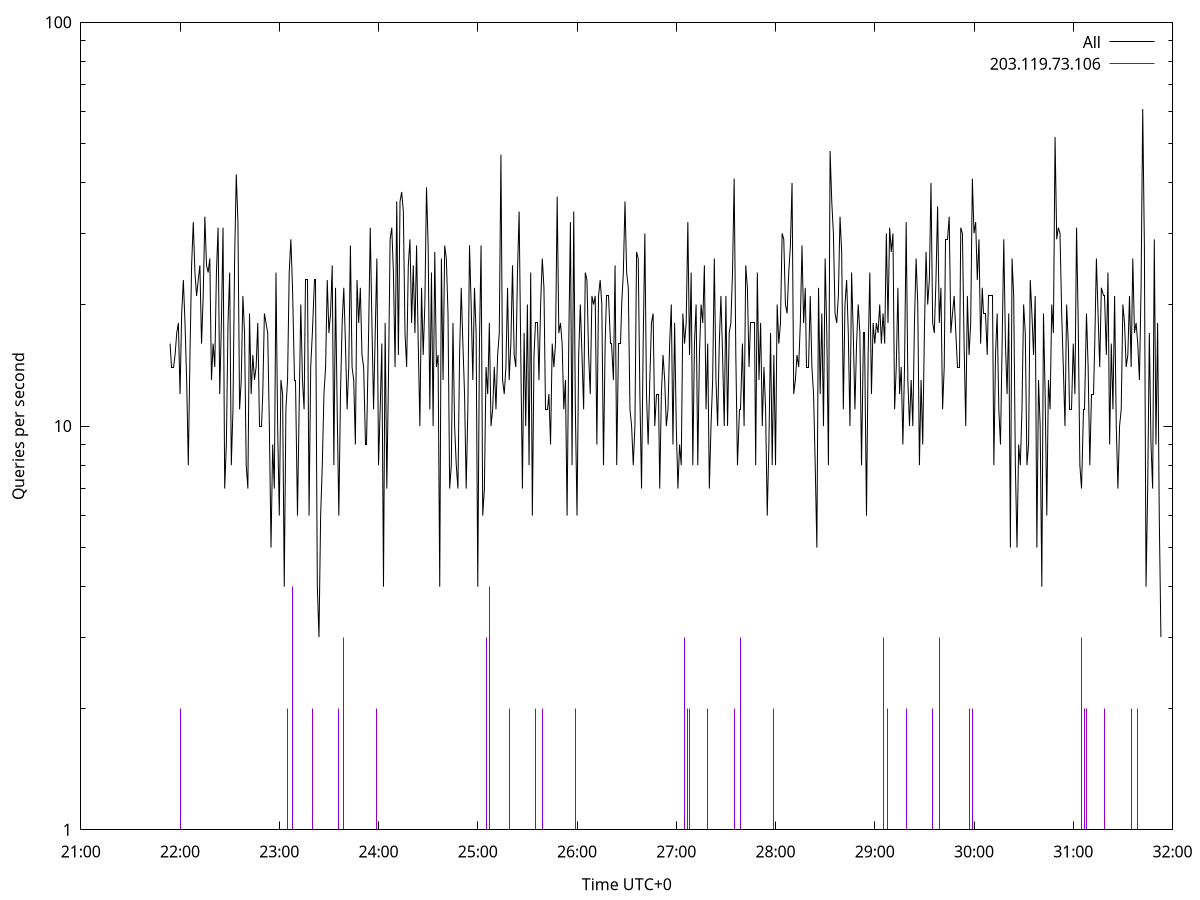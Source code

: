 set terminal pngcairo size 1024,768
set output 'Sun Jan  7 19:21:54 2024.png'
set ylabel 'Queries per second'
set xlabel 'Time UTC+0'
set xdata time
set timefmt "%s"
set log y
plot \
'-' using 1:2 linecolor 0 linetype 2 with lines title 'All', \
'-' using 1:2 linecolor 1 linetype 3 with impulses title "203.119.73.106"
1704630114 16
1704630115 14
1704630116 14
1704630117 15
1704630118 17
1704630119 18
1704630120 12
1704630121 19
1704630122 23
1704630123 18
1704630124 13
1704630125 8
1704630126 15
1704630127 25
1704630128 32
1704630129 24
1704630130 21
1704630131 23
1704630132 25
1704630133 16
1704630134 21
1704630135 33
1704630136 25
1704630137 24
1704630138 26
1704630139 13
1704630140 16
1704630141 14
1704630142 24
1704630143 31
1704630144 12
1704630145 18
1704630146 31
1704630147 7
1704630148 9
1704630149 18
1704630150 24
1704630151 8
1704630152 11
1704630153 26
1704630154 42
1704630155 32
1704630156 11
1704630157 13
1704630158 21
1704630159 17
1704630160 8
1704630161 7
1704630162 19
1704630163 12
1704630164 15
1704630165 13
1704630166 14
1704630167 18
1704630168 10
1704630169 10
1704630170 12
1704630171 19
1704630172 18
1704630173 17
1704630174 10
1704630175 5
1704630176 9
1704630177 7
1704630178 24
1704630179 10
1704630180 6
1704630181 13
1704630182 12
1704630183 4
1704630184 11
1704630185 13
1704630186 24
1704630187 29
1704630188 22
1704630189 13
1704630190 13
1704630191 6
1704630192 11
1704630193 20
1704630194 13
1704630195 11
1704630196 23
1704630197 23
1704630198 6
1704630199 14
1704630200 17
1704630201 23
1704630202 23
1704630203 4
1704630204 3
1704630205 6
1704630206 8
1704630207 12
1704630208 14
1704630209 23
1704630210 17
1704630211 19
1704630212 25
1704630213 8
1704630214 22
1704630215 11
1704630216 6
1704630217 12
1704630218 18
1704630219 22
1704630220 16
1704630221 11
1704630222 14
1704630223 28
1704630224 14
1704630225 13
1704630226 9
1704630227 23
1704630228 18
1704630229 22
1704630230 15
1704630231 14
1704630232 9
1704630233 9
1704630234 17
1704630235 31
1704630236 18
1704630237 11
1704630238 17
1704630239 26
1704630240 8
1704630241 11
1704630242 16
1704630243 4
1704630244 18
1704630245 7
1704630246 13
1704630247 29
1704630248 31
1704630249 24
1704630250 14
1704630251 36
1704630252 15
1704630253 36
1704630254 38
1704630255 34
1704630256 17
1704630257 14
1704630258 25
1704630259 29
1704630260 18
1704630261 25
1704630262 17
1704630263 28
1704630264 16
1704630265 10
1704630266 22
1704630267 15
1704630268 20
1704630269 39
1704630270 28
1704630271 11
1704630272 24
1704630273 10
1704630274 27
1704630275 14
1704630276 15
1704630277 4
1704630278 26
1704630279 13
1704630280 28
1704630281 26
1704630282 19
1704630283 7
1704630284 8
1704630285 18
1704630286 10
1704630287 8
1704630288 7
1704630289 15
1704630290 22
1704630291 16
1704630292 12
1704630293 7
1704630294 11
1704630295 28
1704630296 20
1704630297 13
1704630298 22
1704630299 17
1704630300 4
1704630301 16
1704630302 28
1704630303 6
1704630304 7
1704630305 14
1704630306 12
1704630307 18
1704630308 10
1704630309 11
1704630310 14
1704630311 11
1704630312 15
1704630313 17
1704630314 47
1704630315 13
1704630316 12
1704630317 14
1704630318 22
1704630319 13
1704630320 16
1704630321 25
1704630322 15
1704630323 14
1704630324 24
1704630325 34
1704630326 15
1704630327 7
1704630328 17
1704630329 10
1704630330 20
1704630331 8
1704630332 24
1704630333 6
1704630334 15
1704630335 18
1704630336 18
1704630337 13
1704630338 20
1704630339 26
1704630340 22
1704630341 11
1704630342 11
1704630343 12
1704630344 9
1704630345 16
1704630346 14
1704630347 16
1704630348 37
1704630349 17
1704630350 18
1704630351 16
1704630352 11
1704630353 13
1704630354 6
1704630355 16
1704630356 32
1704630357 8
1704630358 34
1704630359 11
1704630360 6
1704630361 15
1704630362 20
1704630363 15
1704630364 11
1704630365 24
1704630366 23
1704630367 15
1704630368 12
1704630369 21
1704630370 20
1704630371 21
1704630372 9
1704630373 21
1704630374 23
1704630375 20
1704630376 8
1704630377 16
1704630378 21
1704630379 21
1704630380 16
1704630381 16
1704630382 13
1704630383 25
1704630384 8
1704630385 16
1704630386 16
1704630387 20
1704630388 24
1704630389 36
1704630390 24
1704630391 22
1704630392 11
1704630393 10
1704630394 8
1704630395 10
1704630396 27
1704630397 26
1704630398 12
1704630399 7
1704630400 16
1704630401 30
1704630402 12
1704630403 9
1704630404 13
1704630405 18
1704630406 19
1704630407 10
1704630408 12
1704630409 12
1704630410 7
1704630411 12
1704630412 15
1704630413 13
1704630414 10
1704630415 11
1704630416 16
1704630417 20
1704630418 9
1704630419 18
1704630420 10
1704630421 7
1704630422 9
1704630423 8
1704630424 19
1704630425 16
1704630426 18
1704630427 32
1704630428 15
1704630429 24
1704630430 8
1704630431 16
1704630432 20
1704630433 8
1704630434 15
1704630435 20
1704630436 18
1704630437 25
1704630438 11
1704630439 16
1704630440 7
1704630441 10
1704630442 13
1704630443 26
1704630444 13
1704630445 10
1704630446 16
1704630447 21
1704630448 15
1704630449 10
1704630450 21
1704630451 10
1704630452 17
1704630453 18
1704630454 24
1704630455 41
1704630456 15
1704630457 8
1704630458 11
1704630459 11
1704630460 16
1704630461 10
1704630462 25
1704630463 22
1704630464 14
1704630465 18
1704630466 18
1704630467 18
1704630468 8
1704630469 24
1704630470 13
1704630471 18
1704630472 10
1704630473 14
1704630474 11
1704630475 6
1704630476 9
1704630477 17
1704630478 8
1704630479 15
1704630480 8
1704630481 20
1704630482 16
1704630483 18
1704630484 30
1704630485 29
1704630486 20
1704630487 19
1704630488 24
1704630489 28
1704630490 40
1704630491 12
1704630492 13
1704630493 15
1704630494 14
1704630495 18
1704630496 28
1704630497 18
1704630498 22
1704630499 14
1704630500 14
1704630501 21
1704630502 14
1704630503 12
1704630504 8
1704630505 5
1704630506 22
1704630507 12
1704630508 19
1704630509 10
1704630510 26
1704630511 17
1704630512 8
1704630513 48
1704630514 36
1704630515 30
1704630516 19
1704630517 18
1704630518 21
1704630519 33
1704630520 27
1704630521 11
1704630522 20
1704630523 23
1704630524 17
1704630525 10
1704630526 24
1704630527 17
1704630528 11
1704630529 16
1704630530 20
1704630531 17
1704630532 8
1704630533 17
1704630534 17
1704630535 6
1704630536 15
1704630537 24
1704630538 12
1704630539 18
1704630540 16
1704630541 18
1704630542 17
1704630543 20
1704630544 16
1704630545 19
1704630546 16
1704630547 30
1704630548 18
1704630549 31
1704630550 27
1704630551 30
1704630552 11
1704630553 14
1704630554 22
1704630555 12
1704630556 14
1704630557 9
1704630558 14
1704630559 32
1704630560 13
1704630561 10
1704630562 13
1704630563 10
1704630564 18
1704630565 26
1704630566 20
1704630567 8
1704630568 13
1704630569 9
1704630570 17
1704630571 27
1704630572 20
1704630573 23
1704630574 40
1704630575 18
1704630576 17
1704630577 23
1704630578 35
1704630579 18
1704630580 22
1704630581 11
1704630582 14
1704630583 29
1704630584 29
1704630585 33
1704630586 17
1704630587 19
1704630588 21
1704630589 17
1704630590 14
1704630591 14
1704630592 31
1704630593 30
1704630594 16
1704630595 10
1704630596 21
1704630597 15
1704630598 18
1704630599 41
1704630600 30
1704630601 32
1704630602 23
1704630603 29
1704630604 16
1704630605 22
1704630606 19
1704630607 19
1704630608 15
1704630609 21
1704630610 21
1704630611 21
1704630612 8
1704630613 15
1704630614 19
1704630615 11
1704630616 9
1704630617 16
1704630618 29
1704630619 16
1704630620 12
1704630621 19
1704630622 5
1704630623 26
1704630624 21
1704630625 8
1704630626 5
1704630627 9
1704630628 8
1704630629 11
1704630630 20
1704630631 17
1704630632 8
1704630633 9
1704630634 23
1704630635 19
1704630636 15
1704630637 21
1704630638 5
1704630639 13
1704630640 10
1704630641 4
1704630642 19
1704630643 12
1704630644 6
1704630645 13
1704630646 11
1704630647 20
1704630648 17
1704630649 52
1704630650 29
1704630651 31
1704630652 30
1704630653 19
1704630654 14
1704630655 10
1704630656 20
1704630657 16
1704630658 11
1704630659 11
1704630660 16
1704630661 12
1704630662 31
1704630663 18
1704630664 8
1704630665 7
1704630666 11
1704630667 11
1704630668 19
1704630669 14
1704630670 8
1704630671 12
1704630672 12
1704630673 16
1704630674 26
1704630675 19
1704630676 14
1704630677 22
1704630678 21
1704630679 21
1704630680 15
1704630681 24
1704630682 9
1704630683 16
1704630684 11
1704630685 21
1704630686 10
1704630687 7
1704630688 10
1704630689 11
1704630690 20
1704630691 18
1704630692 14
1704630693 15
1704630694 21
1704630695 14
1704630696 26
1704630697 17
1704630698 18
1704630699 16
1704630700 13
1704630701 22
1704630702 61
1704630703 28
1704630704 4
1704630705 7
1704630706 17
1704630707 9
1704630708 7
1704630709 29
1704630710 9
1704630711 18
1704630712 6
1704630713 3

e
1704630120 2
1704630185 2
1704630186 1
1704630188 4
1704630194 1
1704630200 2
1704630202 1
1704630203 1
1704630213 1
1704630214 1
1704630215 1
1704630216 2
1704630217 1
1704630219 3
1704630239 2
1704630305 3
1704630307 4
1704630313 1
1704630319 2
1704630321 1
1704630324 1
1704630332 1
1704630333 1
1704630334 1
1704630335 2
1704630336 1
1704630339 2
1704630359 2
1704630425 3
1704630427 2
1704630428 2
1704630433 1
1704630439 2
1704630441 1
1704630443 1
1704630452 1
1704630453 1
1704630454 1
1704630455 2
1704630456 1
1704630459 3
1704630479 2
1704630516 1
1704630545 3
1704630547 1
1704630548 2
1704630549 1
1704630553 1
1704630559 2
1704630561 1
1704630562 1
1704630572 1
1704630573 1
1704630574 1
1704630575 2
1704630576 1
1704630579 3
1704630597 2
1704630599 2
1704630665 3
1704630667 2
1704630668 2
1704630673 1
1704630679 2
1704630681 1
1704630683 1
1704630692 1
1704630693 1
1704630694 1
1704630695 2
1704630696 1
1704630699 2

e
